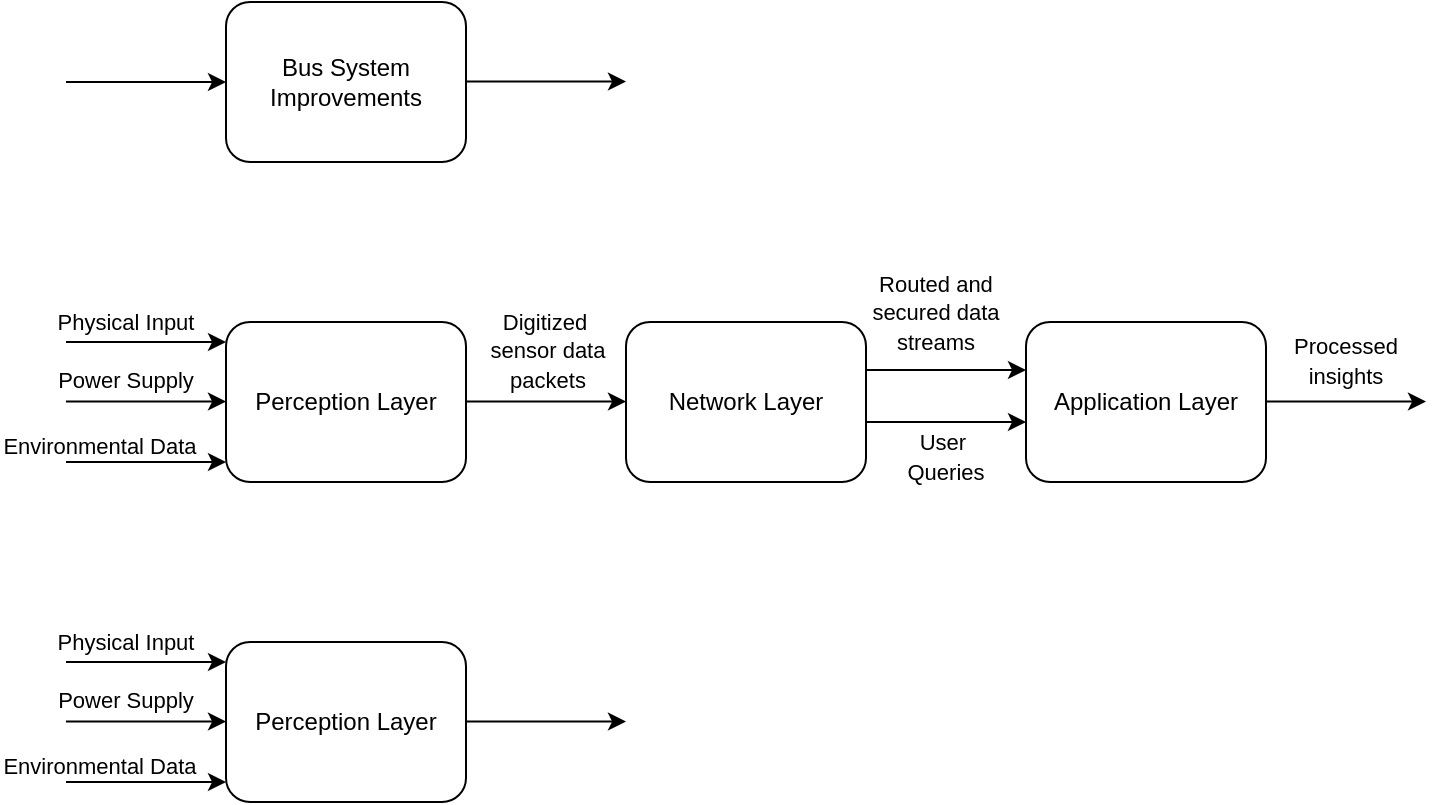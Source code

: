 <mxfile version="28.2.4">
  <diagram name="Page-1" id="IJm5mm4XeN8IWuT5u6mj">
    <mxGraphModel dx="528" dy="266" grid="1" gridSize="10" guides="1" tooltips="1" connect="1" arrows="1" fold="1" page="1" pageScale="1" pageWidth="850" pageHeight="1100" math="0" shadow="0">
      <root>
        <mxCell id="0" />
        <mxCell id="1" parent="0" />
        <mxCell id="GfLsMkW95VEtjMX5fsOj-1" value="Bus System&lt;div&gt;Improvements&lt;/div&gt;" style="rounded=1;whiteSpace=wrap;html=1;" vertex="1" parent="1">
          <mxGeometry x="280" y="80" width="120" height="80" as="geometry" />
        </mxCell>
        <mxCell id="GfLsMkW95VEtjMX5fsOj-2" value="" style="endArrow=classic;html=1;rounded=0;entryX=0;entryY=0.5;entryDx=0;entryDy=0;endFill=1;" edge="1" parent="1" target="GfLsMkW95VEtjMX5fsOj-1">
          <mxGeometry width="50" height="50" relative="1" as="geometry">
            <mxPoint x="200" y="120" as="sourcePoint" />
            <mxPoint x="250" y="70" as="targetPoint" />
          </mxGeometry>
        </mxCell>
        <mxCell id="GfLsMkW95VEtjMX5fsOj-3" value="" style="endArrow=classic;html=1;rounded=0;entryX=0;entryY=0.5;entryDx=0;entryDy=0;endFill=1;" edge="1" parent="1">
          <mxGeometry width="50" height="50" relative="1" as="geometry">
            <mxPoint x="400" y="119.8" as="sourcePoint" />
            <mxPoint x="480" y="119.8" as="targetPoint" />
          </mxGeometry>
        </mxCell>
        <mxCell id="GfLsMkW95VEtjMX5fsOj-4" value="Perception Layer" style="rounded=1;whiteSpace=wrap;html=1;" vertex="1" parent="1">
          <mxGeometry x="280" y="240" width="120" height="80" as="geometry" />
        </mxCell>
        <mxCell id="GfLsMkW95VEtjMX5fsOj-5" value="" style="endArrow=classic;html=1;rounded=0;entryX=0;entryY=0.5;entryDx=0;entryDy=0;endFill=1;" edge="1" parent="1">
          <mxGeometry width="50" height="50" relative="1" as="geometry">
            <mxPoint x="200" y="250" as="sourcePoint" />
            <mxPoint x="280" y="250" as="targetPoint" />
          </mxGeometry>
        </mxCell>
        <mxCell id="GfLsMkW95VEtjMX5fsOj-6" value="" style="endArrow=classic;html=1;rounded=0;entryX=0;entryY=0.5;entryDx=0;entryDy=0;endFill=1;" edge="1" parent="1">
          <mxGeometry width="50" height="50" relative="1" as="geometry">
            <mxPoint x="400" y="279.8" as="sourcePoint" />
            <mxPoint x="480" y="279.8" as="targetPoint" />
          </mxGeometry>
        </mxCell>
        <mxCell id="GfLsMkW95VEtjMX5fsOj-9" value="" style="edgeStyle=orthogonalEdgeStyle;rounded=0;orthogonalLoop=1;jettySize=auto;html=1;" edge="1" parent="1">
          <mxGeometry relative="1" as="geometry">
            <mxPoint x="600.0" y="264" as="sourcePoint" />
            <mxPoint x="680.0" y="264" as="targetPoint" />
          </mxGeometry>
        </mxCell>
        <mxCell id="GfLsMkW95VEtjMX5fsOj-7" value="Network Layer" style="rounded=1;whiteSpace=wrap;html=1;" vertex="1" parent="1">
          <mxGeometry x="480" y="240" width="120" height="80" as="geometry" />
        </mxCell>
        <mxCell id="GfLsMkW95VEtjMX5fsOj-8" value="Application Layer" style="rounded=1;whiteSpace=wrap;html=1;" vertex="1" parent="1">
          <mxGeometry x="680" y="240" width="120" height="80" as="geometry" />
        </mxCell>
        <mxCell id="GfLsMkW95VEtjMX5fsOj-10" value="" style="edgeStyle=orthogonalEdgeStyle;rounded=0;orthogonalLoop=1;jettySize=auto;html=1;" edge="1" parent="1">
          <mxGeometry relative="1" as="geometry">
            <mxPoint x="800" y="279.8" as="sourcePoint" />
            <mxPoint x="880" y="279.8" as="targetPoint" />
          </mxGeometry>
        </mxCell>
        <mxCell id="GfLsMkW95VEtjMX5fsOj-11" value="" style="endArrow=classic;html=1;rounded=0;entryX=0;entryY=0.5;entryDx=0;entryDy=0;endFill=1;" edge="1" parent="1">
          <mxGeometry width="50" height="50" relative="1" as="geometry">
            <mxPoint x="200" y="279.8" as="sourcePoint" />
            <mxPoint x="280" y="279.8" as="targetPoint" />
          </mxGeometry>
        </mxCell>
        <mxCell id="GfLsMkW95VEtjMX5fsOj-12" value="" style="endArrow=classic;html=1;rounded=0;entryX=0;entryY=0.5;entryDx=0;entryDy=0;endFill=1;" edge="1" parent="1">
          <mxGeometry width="50" height="50" relative="1" as="geometry">
            <mxPoint x="200" y="310" as="sourcePoint" />
            <mxPoint x="280" y="310" as="targetPoint" />
          </mxGeometry>
        </mxCell>
        <mxCell id="GfLsMkW95VEtjMX5fsOj-13" value="&lt;font style=&quot;font-size: 11px;&quot;&gt;Physical Input&lt;/font&gt;" style="text;html=1;align=center;verticalAlign=middle;whiteSpace=wrap;rounded=0;" vertex="1" parent="1">
          <mxGeometry x="190" y="235" width="80" height="10" as="geometry" />
        </mxCell>
        <mxCell id="GfLsMkW95VEtjMX5fsOj-14" value="&lt;font style=&quot;font-size: 11px;&quot;&gt;Power Supply&lt;/font&gt;" style="text;html=1;align=center;verticalAlign=middle;whiteSpace=wrap;rounded=0;" vertex="1" parent="1">
          <mxGeometry x="190" y="264" width="80" height="10" as="geometry" />
        </mxCell>
        <mxCell id="GfLsMkW95VEtjMX5fsOj-15" value="&lt;font style=&quot;font-size: 11px;&quot;&gt;Environmental Data&lt;/font&gt;" style="text;html=1;align=center;verticalAlign=middle;whiteSpace=wrap;rounded=0;" vertex="1" parent="1">
          <mxGeometry x="167" y="297" width="100" height="10" as="geometry" />
        </mxCell>
        <mxCell id="GfLsMkW95VEtjMX5fsOj-17" value="&lt;font style=&quot;font-size: 11px;&quot;&gt;Digitized&amp;nbsp;&lt;/font&gt;&lt;div&gt;&lt;font style=&quot;font-size: 11px;&quot;&gt;sensor data packets&lt;/font&gt;&lt;/div&gt;" style="text;html=1;align=center;verticalAlign=middle;whiteSpace=wrap;rounded=0;" vertex="1" parent="1">
          <mxGeometry x="396" y="249" width="90" height="10" as="geometry" />
        </mxCell>
        <mxCell id="GfLsMkW95VEtjMX5fsOj-18" value="&lt;div&gt;&lt;span style=&quot;font-size: 11px;&quot;&gt;Routed and secured data streams&lt;/span&gt;&lt;/div&gt;" style="text;html=1;align=center;verticalAlign=middle;whiteSpace=wrap;rounded=0;" vertex="1" parent="1">
          <mxGeometry x="590" y="230" width="90" height="10" as="geometry" />
        </mxCell>
        <mxCell id="GfLsMkW95VEtjMX5fsOj-19" value="" style="edgeStyle=orthogonalEdgeStyle;rounded=0;orthogonalLoop=1;jettySize=auto;html=1;" edge="1" parent="1">
          <mxGeometry relative="1" as="geometry">
            <mxPoint x="600.0" y="290" as="sourcePoint" />
            <mxPoint x="680.0" y="290" as="targetPoint" />
          </mxGeometry>
        </mxCell>
        <mxCell id="GfLsMkW95VEtjMX5fsOj-20" value="&lt;font style=&quot;font-size: 11px;&quot;&gt;User&amp;nbsp;&lt;/font&gt;&lt;div&gt;&lt;font style=&quot;font-size: 11px;&quot;&gt;Queries&lt;/font&gt;&lt;/div&gt;" style="text;html=1;align=center;verticalAlign=middle;whiteSpace=wrap;rounded=0;" vertex="1" parent="1">
          <mxGeometry x="600" y="302" width="80" height="10" as="geometry" />
        </mxCell>
        <mxCell id="GfLsMkW95VEtjMX5fsOj-21" value="&lt;span style=&quot;font-size: 11px;&quot;&gt;Processed insights&lt;/span&gt;" style="text;html=1;align=center;verticalAlign=middle;whiteSpace=wrap;rounded=0;" vertex="1" parent="1">
          <mxGeometry x="800" y="254" width="80" height="10" as="geometry" />
        </mxCell>
        <mxCell id="GfLsMkW95VEtjMX5fsOj-22" value="Perception Layer" style="rounded=1;whiteSpace=wrap;html=1;" vertex="1" parent="1">
          <mxGeometry x="280" y="400" width="120" height="80" as="geometry" />
        </mxCell>
        <mxCell id="GfLsMkW95VEtjMX5fsOj-23" value="" style="endArrow=classic;html=1;rounded=0;entryX=0;entryY=0.5;entryDx=0;entryDy=0;endFill=1;" edge="1" parent="1">
          <mxGeometry width="50" height="50" relative="1" as="geometry">
            <mxPoint x="200" y="410" as="sourcePoint" />
            <mxPoint x="280" y="410" as="targetPoint" />
          </mxGeometry>
        </mxCell>
        <mxCell id="GfLsMkW95VEtjMX5fsOj-24" value="" style="endArrow=classic;html=1;rounded=0;entryX=0;entryY=0.5;entryDx=0;entryDy=0;endFill=1;" edge="1" parent="1">
          <mxGeometry width="50" height="50" relative="1" as="geometry">
            <mxPoint x="200" y="439.8" as="sourcePoint" />
            <mxPoint x="280" y="439.8" as="targetPoint" />
          </mxGeometry>
        </mxCell>
        <mxCell id="GfLsMkW95VEtjMX5fsOj-25" value="" style="endArrow=classic;html=1;rounded=0;entryX=0;entryY=0.5;entryDx=0;entryDy=0;endFill=1;" edge="1" parent="1">
          <mxGeometry width="50" height="50" relative="1" as="geometry">
            <mxPoint x="200" y="470" as="sourcePoint" />
            <mxPoint x="280" y="470" as="targetPoint" />
          </mxGeometry>
        </mxCell>
        <mxCell id="GfLsMkW95VEtjMX5fsOj-26" value="&lt;font style=&quot;font-size: 11px;&quot;&gt;Physical Input&lt;/font&gt;" style="text;html=1;align=center;verticalAlign=middle;whiteSpace=wrap;rounded=0;" vertex="1" parent="1">
          <mxGeometry x="190" y="395" width="80" height="10" as="geometry" />
        </mxCell>
        <mxCell id="GfLsMkW95VEtjMX5fsOj-27" value="&lt;font style=&quot;font-size: 11px;&quot;&gt;Power Supply&lt;/font&gt;" style="text;html=1;align=center;verticalAlign=middle;whiteSpace=wrap;rounded=0;" vertex="1" parent="1">
          <mxGeometry x="190" y="424" width="80" height="10" as="geometry" />
        </mxCell>
        <mxCell id="GfLsMkW95VEtjMX5fsOj-28" value="&lt;font style=&quot;font-size: 11px;&quot;&gt;Environmental Data&lt;/font&gt;" style="text;html=1;align=center;verticalAlign=middle;whiteSpace=wrap;rounded=0;" vertex="1" parent="1">
          <mxGeometry x="167" y="457" width="100" height="10" as="geometry" />
        </mxCell>
        <mxCell id="GfLsMkW95VEtjMX5fsOj-29" value="" style="endArrow=classic;html=1;rounded=0;entryX=0;entryY=0.5;entryDx=0;entryDy=0;endFill=1;" edge="1" parent="1">
          <mxGeometry width="50" height="50" relative="1" as="geometry">
            <mxPoint x="400" y="439.8" as="sourcePoint" />
            <mxPoint x="480" y="439.8" as="targetPoint" />
          </mxGeometry>
        </mxCell>
      </root>
    </mxGraphModel>
  </diagram>
</mxfile>
